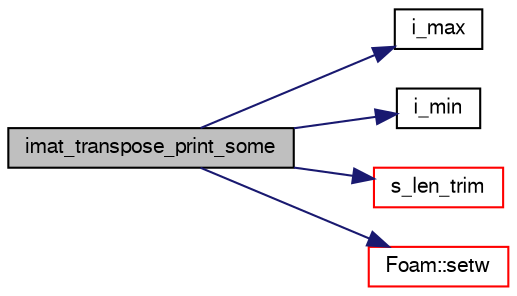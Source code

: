 digraph "imat_transpose_print_some"
{
  bgcolor="transparent";
  edge [fontname="FreeSans",fontsize="10",labelfontname="FreeSans",labelfontsize="10"];
  node [fontname="FreeSans",fontsize="10",shape=record];
  rankdir="LR";
  Node465 [label="imat_transpose_print_some",height=0.2,width=0.4,color="black", fillcolor="grey75", style="filled", fontcolor="black"];
  Node465 -> Node466 [color="midnightblue",fontsize="10",style="solid",fontname="FreeSans"];
  Node466 [label="i_max",height=0.2,width=0.4,color="black",URL="$a08246.html#a641c05d6e569af262405ecc473967dfc"];
  Node465 -> Node467 [color="midnightblue",fontsize="10",style="solid",fontname="FreeSans"];
  Node467 [label="i_min",height=0.2,width=0.4,color="black",URL="$a08246.html#aac27eb2b33df9ca09c0a7ba054e33534"];
  Node465 -> Node468 [color="midnightblue",fontsize="10",style="solid",fontname="FreeSans"];
  Node468 [label="s_len_trim",height=0.2,width=0.4,color="red",URL="$a08246.html#aaf41358fc029a28e2e04ebb4d412bed2"];
  Node465 -> Node470 [color="midnightblue",fontsize="10",style="solid",fontname="FreeSans"];
  Node470 [label="Foam::setw",height=0.2,width=0.4,color="red",URL="$a21124.html#a3318127f6f23246407ca749a0a0ea03c"];
}
